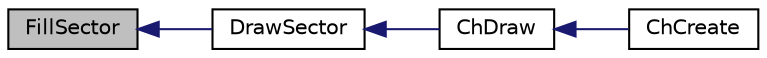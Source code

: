 digraph "FillSector"
{
  edge [fontname="Helvetica",fontsize="10",labelfontname="Helvetica",labelfontsize="10"];
  node [fontname="Helvetica",fontsize="10",shape=record];
  rankdir="LR";
  Node1 [label="FillSector",height=0.2,width=0.4,color="black", fillcolor="grey75", style="filled", fontcolor="black"];
  Node1 -> Node2 [dir="back",color="midnightblue",fontsize="10",style="solid"];
  Node2 [label="DrawSector",height=0.2,width=0.4,color="black", fillcolor="white", style="filled",URL="$_chart_8c.html#a5bef85db8cd47bdd293137c428662d62"];
  Node2 -> Node3 [dir="back",color="midnightblue",fontsize="10",style="solid"];
  Node3 [label="ChDraw",height=0.2,width=0.4,color="black", fillcolor="white", style="filled",URL="$_chart_8h.html#ae94d3144d62a125f960cc138130721bb"];
  Node3 -> Node4 [dir="back",color="midnightblue",fontsize="10",style="solid"];
  Node4 [label="ChCreate",height=0.2,width=0.4,color="black", fillcolor="white", style="filled",URL="$_chart_8h.html#a5acd1aa33b2b87e8c6d976c1bcdfadf9"];
}
